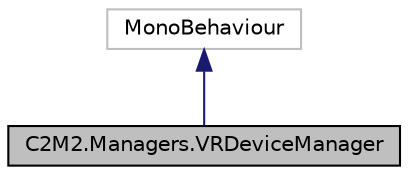 digraph "C2M2.Managers.VRDeviceManager"
{
 // LATEX_PDF_SIZE
  edge [fontname="Helvetica",fontsize="10",labelfontname="Helvetica",labelfontsize="10"];
  node [fontname="Helvetica",fontsize="10",shape=record];
  Node1 [label="C2M2.Managers.VRDeviceManager",height=0.2,width=0.4,color="black", fillcolor="grey75", style="filled", fontcolor="black",tooltip="Make sure that a VR device is loaded before using OVRPlayerController. If none is loaded,..."];
  Node2 -> Node1 [dir="back",color="midnightblue",fontsize="10",style="solid",fontname="Helvetica"];
  Node2 [label="MonoBehaviour",height=0.2,width=0.4,color="grey75", fillcolor="white", style="filled",tooltip=" "];
}
